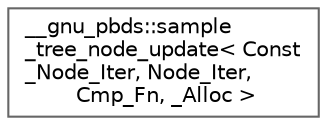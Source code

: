 digraph "Graphical Class Hierarchy"
{
 // LATEX_PDF_SIZE
  bgcolor="transparent";
  edge [fontname=Helvetica,fontsize=10,labelfontname=Helvetica,labelfontsize=10];
  node [fontname=Helvetica,fontsize=10,shape=box,height=0.2,width=0.4];
  rankdir="LR";
  Node0 [id="Node000000",label="__gnu_pbds::sample\l_tree_node_update\< Const\l_Node_Iter, Node_Iter,\l Cmp_Fn, _Alloc \>",height=0.2,width=0.4,color="grey40", fillcolor="white", style="filled",URL="$class____gnu__pbds_1_1sample__tree__node__update.html",tooltip="A sample node updator."];
}
